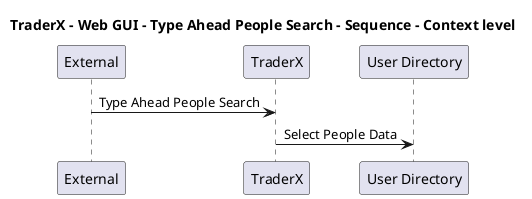 @startuml

title TraderX - Web GUI - Type Ahead People Search - Sequence - Context level

participant "External" as C4InterFlow.SoftwareSystems.ExternalSystem
participant "TraderX" as TraderX.SoftwareSystems.TraderX
participant "User Directory" as TraderX.SoftwareSystems.UserDirectory

C4InterFlow.SoftwareSystems.ExternalSystem -> TraderX.SoftwareSystems.TraderX : Type Ahead People Search
TraderX.SoftwareSystems.TraderX -> TraderX.SoftwareSystems.UserDirectory : Select People Data


@enduml
